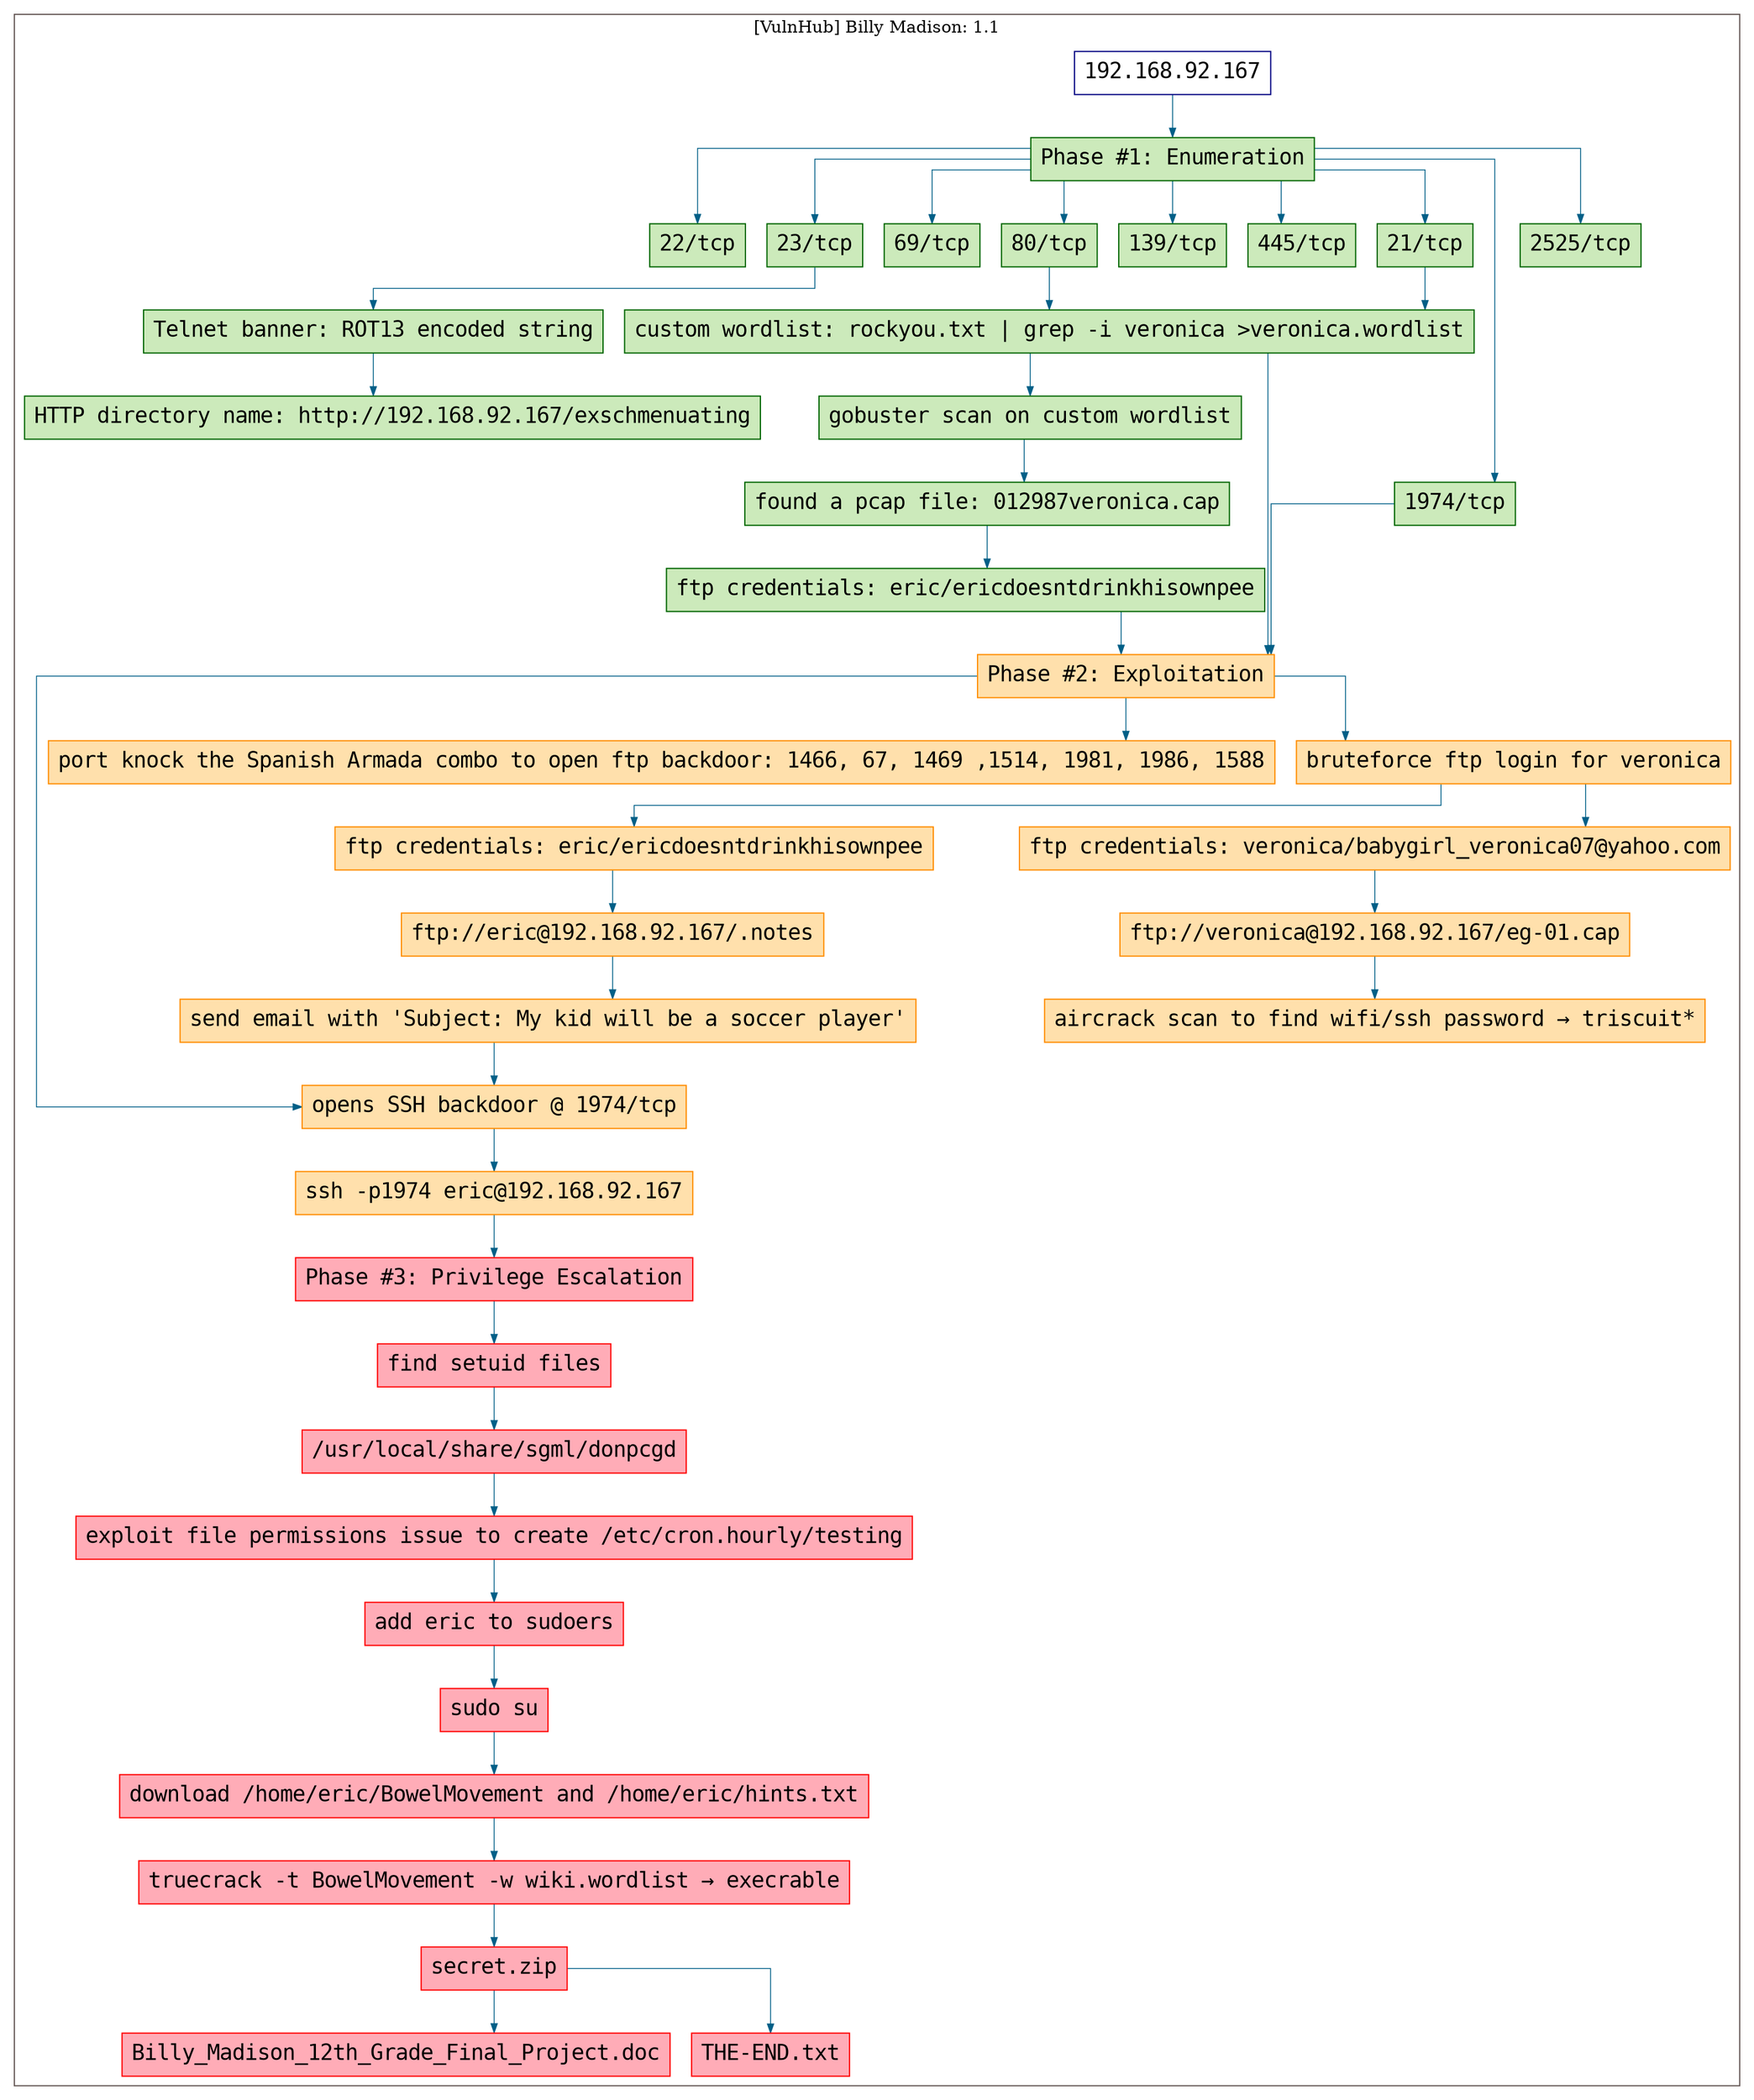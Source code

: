digraph G {
  #rankdir=LR;
  nodesdictep=1.0; splines="ortho"; K=0.6; overlap=scale; fixedsize=true; resolution=72; bgcolor="#ffffff"; outputorder="edgesfirst";
  node [fontname="courier" fontsize=18 shape=box width=0.25 fillcolor="white" style="filled,solid"];
  edge [style=solid color="#005f87" penwidth=0.75 arrowsize=0.75];

  0[label="192.168.92.167" color="navyblue" fillcolor="#ffffff" tooltip="[VulnHub] Billy Madison: 1.1"];
  10[label="ftp://eric@192.168.92.167/.notes" color="darkorange" fillcolor="#ffe0ac" tooltip="Phase #2:Exploitation"];
  11[label="send email with 'Subject: My kid will be a soccer player'" color="darkorange" fillcolor="#ffe0ac" tooltip="Phase #2:Exploitation"];
  12[label="opens SSH backdoor @ 1974/tcp" color="darkorange" fillcolor="#ffe0ac" tooltip="Phase #2:Exploitation"];
  13[label="22/tcp" color="darkgreen" fillcolor="#cceabb" tooltip="Phase #1:Enumeration"];
  14[label="23/tcp" color="darkgreen" fillcolor="#cceabb" tooltip="Phase #1:Enumeration"];
  15[label="Telnet banner: ROT13 encoded string" color="darkgreen" fillcolor="#cceabb" tooltip="Phase #1:Enumeration"];
  16[label="HTTP directory name: http://192.168.92.167/exschmenuating" color="darkgreen" fillcolor="#cceabb" tooltip="Phase #1:Enumeration"];
  17[label="69/tcp" color="darkgreen" fillcolor="#cceabb" tooltip="Phase #1:Enumeration"];
  18[label="80/tcp" color="darkgreen" fillcolor="#cceabb" tooltip="Phase #1:Enumeration"];
  19[label="gobuster scan on custom wordlist" color="darkgreen" fillcolor="#cceabb" tooltip="Phase #1:Enumeration"];
  1[label="Phase #1: Enumeration" color="darkgreen" fillcolor="#cceabb" tooltip="Phase #1:Enumeration"];
  20[label="found a pcap file: 012987veronica.cap" color="darkgreen" fillcolor="#cceabb" tooltip="Phase #1:Enumeration"];
  21[label="ftp credentials: eric/ericdoesntdrinkhisownpee" color="darkgreen" fillcolor="#cceabb" tooltip="Phase #1:Enumeration"];
  22[label="port knock the Spanish Armada combo to open ftp backdoor: 1466, 67, 1469 ,1514, 1981, 1986, 1588" color="darkorange" fillcolor="#ffe0ac" tooltip="Phase #2:Exploitation"];
  23[label="139/tcp" color="darkgreen" fillcolor="#cceabb" tooltip="Phase #1:Enumeration"];
  24[label="445/tcp" color="darkgreen" fillcolor="#cceabb" tooltip="Phase #1:Enumeration"];
  25[label="1974/tcp" color="darkgreen" fillcolor="#cceabb" tooltip="Phase #1:Enumeration"];
  26[label="ssh -p1974 eric@192.168.92.167" color="darkorange" fillcolor="#ffe0ac" tooltip="Phase #2:Exploitation"];
  27[label="Phase #3: Privilege Escalation" color="red" fillcolor="#ffacb7" tooltip="Phase #3:Privilege Escalation"];
  28[label="find setuid files" color="red" fillcolor="#ffacb7" tooltip="Phase #3:Privilege Escalation"];
  29[label="/usr/local/share/sgml/donpcgd" color="red" fillcolor="#ffacb7" tooltip="Phase #3:Privilege Escalation"];
  2[label="21/tcp" color="darkgreen" fillcolor="#cceabb" tooltip="Phase #1:Enumeration"];
  30[label="exploit file permissions issue to create /etc/cron.hourly/testing" color="red" fillcolor="#ffacb7" tooltip="Phase #3:Privilege Escalation"];
  31[label="add eric to sudoers" color="red" fillcolor="#ffacb7" tooltip="Phase #3:Privilege Escalation"];
  32[label="sudo su" color="red" fillcolor="#ffacb7" tooltip="Phase #3:Privilege Escalation"];
  33[label="download /home/eric/BowelMovement and /home/eric/hints.txt" color="red" fillcolor="#ffacb7" tooltip="Phase #3:Privilege Escalation"];
  34[label="truecrack -t BowelMovement -w wiki.wordlist → execrable" color="red" fillcolor="#ffacb7" tooltip="Phase #3:Privilege Escalation"];
  35[label="secret.zip" color="red" fillcolor="#ffacb7" tooltip="Phase #3:Privilege Escalation"];
  36[label="Billy_Madison_12th_Grade_Final_Project.doc" color="red" fillcolor="#ffacb7" tooltip="Phase #3:Privilege Escalation"];
  37[label="THE-END.txt" color="red" fillcolor="#ffacb7" tooltip="Phase #3:Privilege Escalation"];
  38[label="2525/tcp" color="darkgreen" fillcolor="#cceabb" tooltip="Phase #1:Enumeration"];
  3[label="custom wordlist: rockyou.txt | grep -i veronica >veronica.wordlist" color="darkgreen" fillcolor="#cceabb" tooltip="Phase #1:Enumeration"];
  4[label="Phase #2: Exploitation" color="darkorange" fillcolor="#ffe0ac" tooltip="Phase #2:Exploitation"];
  5[label="bruteforce ftp login for veronica" color="darkorange" fillcolor="#ffe0ac" tooltip="Phase #2:Exploitation"];
  6[label="ftp credentials: veronica/babygirl_veronica07@yahoo.com" color="darkorange" fillcolor="#ffe0ac" tooltip="Phase #2:Exploitation"];
  7[label="ftp://veronica@192.168.92.167/eg-01.cap" color="darkorange" fillcolor="#ffe0ac" tooltip="Phase #2:Exploitation"];
  8[label="aircrack scan to find wifi/ssh password → triscuit*" color="darkorange" fillcolor="#ffe0ac" tooltip="Phase #2:Exploitation"];
  9[label="ftp credentials: eric/ericdoesntdrinkhisownpee" color="darkorange" fillcolor="#ffe0ac" tooltip="Phase #2:Exploitation"];

  subgraph cluster_0 {
    node [style="filled,solid"];
    label = "[VulnHub] Billy Madison: 1.1";
    color = "#665957";
    0 -> 1 [color="#005f87"];
    1 -> 13 [color="#005f87"];
    1 -> 14 [color="#005f87"];
    1 -> 17 [color="#005f87"];
    1 -> 18 [color="#005f87"];
    1 -> 2 [color="#005f87"];
    1 -> 23 [color="#005f87"];
    1 -> 24 [color="#005f87"];
    1 -> 25 [color="#005f87"];
    1 -> 38 [color="#005f87"];
    10 -> 11 [color="#005f87"];
    11 -> 12 [color="#005f87"];
    12 -> 26 [color="#005f87"];
    14 -> 15 [color="#005f87"];
    15 -> 16 [color="#005f87"];
    18 -> 3 [color="#005f87"];
    19 -> 20 [color="#005f87"];
    2 -> 3 [color="#005f87"];
    20 -> 21 [color="#005f87"];
    21 -> 4 [color="#005f87"];
    25 -> 4 [color="#005f87"];
    26 -> 27 [color="#005f87"];
    27 -> 28 [color="#005f87"];
    28 -> 29 [color="#005f87"];
    29 -> 30 [color="#005f87"];
    3 -> 19 [color="#005f87"];
    3 -> 4 [color="#005f87"];
    30 -> 31 [color="#005f87"];
    31 -> 32 [color="#005f87"];
    32 -> 33 [color="#005f87"];
    33 -> 34 [color="#005f87"];
    34 -> 35 [color="#005f87"];
    35 -> 36 [color="#005f87"];
    35 -> 37 [color="#005f87"];
    4 -> 12 [color="#005f87"];
    4 -> 22 [color="#005f87"];
    4 -> 5 [color="#005f87"];
    5 -> 6 [color="#005f87"];
    5 -> 9 [color="#005f87"];
    6 -> 7 [color="#005f87"];
    7 -> 8 [color="#005f87"];
    9 -> 10 [color="#005f87"];
  }
}
